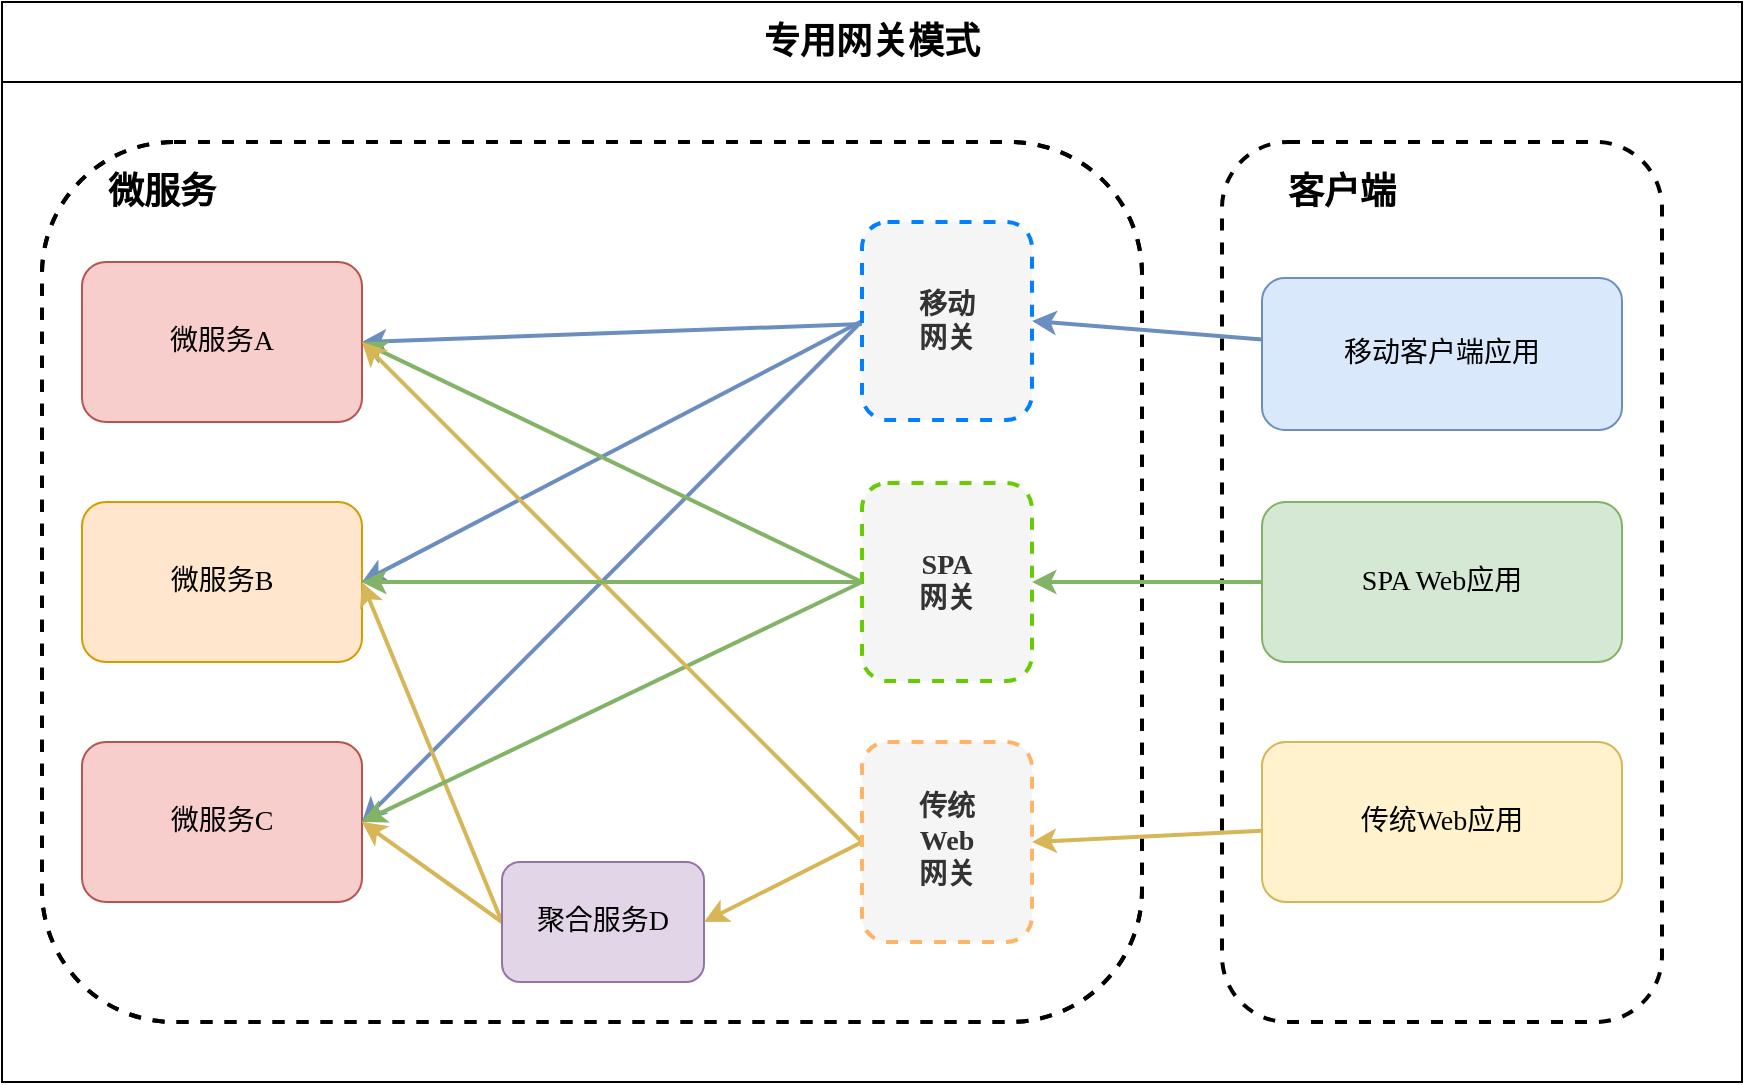 <mxfile version="13.6.2" type="device"><diagram id="HYc2uvDlB73rFiQLCLxc" name="第 1 页"><mxGraphModel dx="1088" dy="872" grid="1" gridSize="10" guides="1" tooltips="1" connect="1" arrows="1" fold="1" page="1" pageScale="1" pageWidth="827" pageHeight="1169" math="0" shadow="0"><root><mxCell id="0"/><mxCell id="1" parent="0"/><mxCell id="RZmLOugEBB4kpHokLTba-20" value="" style="rounded=1;whiteSpace=wrap;html=1;dashed=1;fillColor=none;fontFamily=Comic Sans MS;strokeWidth=2;" parent="1" vertex="1"><mxGeometry x="70" y="140" width="550" height="440" as="geometry"/></mxCell><mxCell id="EUIHVO4bDghtZlE5flod-21" value="" style="rounded=0;whiteSpace=wrap;html=1;fillColor=none;fontSize=18;fontFamily=Comic Sans MS;" parent="1" vertex="1"><mxGeometry x="50" y="70" width="870" height="540" as="geometry"/></mxCell><mxCell id="EUIHVO4bDghtZlE5flod-1" value="" style="rounded=1;whiteSpace=wrap;html=1;dashed=1;fillColor=none;fontFamily=Comic Sans MS;strokeWidth=2;" parent="1" vertex="1"><mxGeometry x="70" y="140" width="550" height="440" as="geometry"/></mxCell><mxCell id="EUIHVO4bDghtZlE5flod-2" value="微服务A" style="rounded=1;whiteSpace=wrap;html=1;fillColor=#f8cecc;strokeColor=#b85450;fontSize=14;fontFamily=Comic Sans MS;" parent="1" vertex="1"><mxGeometry x="90" y="200" width="140" height="80" as="geometry"/></mxCell><mxCell id="EUIHVO4bDghtZlE5flod-3" value="微服务B" style="rounded=1;whiteSpace=wrap;html=1;fillColor=#ffe6cc;strokeColor=#d79b00;fontSize=14;fontFamily=Comic Sans MS;" parent="1" vertex="1"><mxGeometry x="90" y="320" width="140" height="80" as="geometry"/></mxCell><mxCell id="EUIHVO4bDghtZlE5flod-7" value="微服务C" style="rounded=1;whiteSpace=wrap;html=1;fillColor=#f8cecc;strokeColor=#b85450;fontSize=14;fontFamily=Comic Sans MS;" parent="1" vertex="1"><mxGeometry x="90" y="440" width="140" height="80" as="geometry"/></mxCell><mxCell id="EUIHVO4bDghtZlE5flod-8" value="微服务" style="text;html=1;strokeColor=none;fillColor=none;align=center;verticalAlign=middle;whiteSpace=wrap;rounded=0;fontSize=18;fontStyle=1;fontFamily=Comic Sans MS;" parent="1" vertex="1"><mxGeometry x="90" y="150" width="80" height="30" as="geometry"/></mxCell><mxCell id="EUIHVO4bDghtZlE5flod-9" value="" style="rounded=1;whiteSpace=wrap;html=1;dashed=1;fillColor=none;fontFamily=Comic Sans MS;strokeWidth=2;" parent="1" vertex="1"><mxGeometry x="660" y="140" width="220" height="440" as="geometry"/></mxCell><mxCell id="RZmLOugEBB4kpHokLTba-11" style="orthogonalLoop=1;jettySize=auto;html=1;entryX=1;entryY=0.5;entryDx=0;entryDy=0;fillColor=#dae8fc;strokeColor=#6c8ebf;strokeWidth=2;" parent="1" source="EUIHVO4bDghtZlE5flod-10" target="ScUpA2mnb8qd_SUTSknH-1" edge="1"><mxGeometry relative="1" as="geometry"/></mxCell><mxCell id="EUIHVO4bDghtZlE5flod-10" value="移动客户端应用" style="rounded=1;whiteSpace=wrap;html=1;fillColor=#dae8fc;strokeColor=#6c8ebf;fontSize=14;fontFamily=Comic Sans MS;" parent="1" vertex="1"><mxGeometry x="680" y="208" width="180" height="76" as="geometry"/></mxCell><mxCell id="RZmLOugEBB4kpHokLTba-10" style="orthogonalLoop=1;jettySize=auto;html=1;entryX=1;entryY=0.5;entryDx=0;entryDy=0;fillColor=#d5e8d4;strokeColor=#82b366;strokeWidth=2;" parent="1" source="EUIHVO4bDghtZlE5flod-11" target="RZmLOugEBB4kpHokLTba-4" edge="1"><mxGeometry relative="1" as="geometry"/></mxCell><mxCell id="EUIHVO4bDghtZlE5flod-11" value="SPA Web应用" style="rounded=1;whiteSpace=wrap;html=1;fillColor=#d5e8d4;strokeColor=#82b366;fontSize=14;fontFamily=Comic Sans MS;" parent="1" vertex="1"><mxGeometry x="680" y="320" width="180" height="80" as="geometry"/></mxCell><mxCell id="RZmLOugEBB4kpHokLTba-9" style="orthogonalLoop=1;jettySize=auto;html=1;entryX=1;entryY=0.5;entryDx=0;entryDy=0;fillColor=#fff2cc;strokeColor=#d6b656;strokeWidth=2;" parent="1" source="EUIHVO4bDghtZlE5flod-12" target="RZmLOugEBB4kpHokLTba-5" edge="1"><mxGeometry relative="1" as="geometry"/></mxCell><mxCell id="EUIHVO4bDghtZlE5flod-12" value="传统Web应用" style="rounded=1;whiteSpace=wrap;html=1;fillColor=#fff2cc;strokeColor=#d6b656;fontSize=14;fontFamily=Comic Sans MS;" parent="1" vertex="1"><mxGeometry x="680" y="440" width="180" height="80" as="geometry"/></mxCell><mxCell id="EUIHVO4bDghtZlE5flod-13" value="客户端" style="text;html=1;strokeColor=none;fillColor=none;align=center;verticalAlign=middle;whiteSpace=wrap;rounded=0;fontSize=18;fontStyle=1;fontFamily=Comic Sans MS;" parent="1" vertex="1"><mxGeometry x="680" y="150" width="80" height="30" as="geometry"/></mxCell><mxCell id="EUIHVO4bDghtZlE5flod-23" value="" style="rounded=0;whiteSpace=wrap;html=1;fillColor=none;fontSize=18;fontFamily=Comic Sans MS;" parent="1" vertex="1"><mxGeometry x="50" y="70" width="870" height="40" as="geometry"/></mxCell><mxCell id="EUIHVO4bDghtZlE5flod-24" value="专用网关模式" style="text;html=1;strokeColor=none;fillColor=none;align=center;verticalAlign=middle;whiteSpace=wrap;rounded=0;fontSize=18;fontStyle=1;fontFamily=Comic Sans MS;" parent="1" vertex="1"><mxGeometry x="380" y="80" width="210" height="20" as="geometry"/></mxCell><mxCell id="RZmLOugEBB4kpHokLTba-24" style="orthogonalLoop=1;jettySize=auto;html=1;entryX=1;entryY=0.5;entryDx=0;entryDy=0;strokeWidth=2;fillColor=#dae8fc;strokeColor=#6c8ebf;" parent="1" source="ScUpA2mnb8qd_SUTSknH-1" target="EUIHVO4bDghtZlE5flod-2" edge="1"><mxGeometry relative="1" as="geometry"/></mxCell><mxCell id="RZmLOugEBB4kpHokLTba-25" style="orthogonalLoop=1;jettySize=auto;html=1;entryX=1;entryY=0.5;entryDx=0;entryDy=0;strokeWidth=2;fillColor=#dae8fc;strokeColor=#6c8ebf;exitX=0;exitY=0.5;exitDx=0;exitDy=0;" parent="1" source="ScUpA2mnb8qd_SUTSknH-1" target="EUIHVO4bDghtZlE5flod-3" edge="1"><mxGeometry relative="1" as="geometry"/></mxCell><mxCell id="RZmLOugEBB4kpHokLTba-26" style="orthogonalLoop=1;jettySize=auto;html=1;entryX=1;entryY=0.5;entryDx=0;entryDy=0;strokeWidth=2;fillColor=#dae8fc;strokeColor=#6c8ebf;exitX=0;exitY=0.5;exitDx=0;exitDy=0;" parent="1" source="ScUpA2mnb8qd_SUTSknH-1" target="EUIHVO4bDghtZlE5flod-7" edge="1"><mxGeometry relative="1" as="geometry"/></mxCell><mxCell id="ScUpA2mnb8qd_SUTSknH-1" value="移动&lt;br&gt;网关" style="rounded=1;whiteSpace=wrap;html=1;dashed=1;fillColor=#f5f5f5;fontColor=#333333;fontSize=14;fontFamily=Comic Sans MS;fontStyle=1;strokeColor=#007FFF;strokeWidth=2;" parent="1" vertex="1"><mxGeometry x="480" y="180" width="85" height="99" as="geometry"/></mxCell><mxCell id="RZmLOugEBB4kpHokLTba-7" style="orthogonalLoop=1;jettySize=auto;html=1;entryX=1;entryY=0.5;entryDx=0;entryDy=0;fillColor=#fff2cc;strokeColor=#d6b656;strokeWidth=2;exitX=0;exitY=0.5;exitDx=0;exitDy=0;" parent="1" target="EUIHVO4bDghtZlE5flod-3" edge="1" source="iJ8gV00IWY-lMPTm9iv1-1"><mxGeometry relative="1" as="geometry"><mxPoint x="330" y="540" as="sourcePoint"/></mxGeometry></mxCell><mxCell id="RZmLOugEBB4kpHokLTba-8" style="orthogonalLoop=1;jettySize=auto;html=1;entryX=1;entryY=0.5;entryDx=0;entryDy=0;fillColor=#fff2cc;strokeColor=#d6b656;strokeWidth=2;exitX=0;exitY=0.5;exitDx=0;exitDy=0;" parent="1" source="iJ8gV00IWY-lMPTm9iv1-1" target="EUIHVO4bDghtZlE5flod-7" edge="1"><mxGeometry relative="1" as="geometry"/></mxCell><mxCell id="iJ8gV00IWY-lMPTm9iv1-1" value="聚合服务D" style="rounded=1;whiteSpace=wrap;html=1;fillColor=#e1d5e7;strokeColor=#9673a6;fontSize=14;fontFamily=Comic Sans MS;" parent="1" vertex="1"><mxGeometry x="300" y="500" width="101" height="60" as="geometry"/></mxCell><mxCell id="RZmLOugEBB4kpHokLTba-14" style="edgeStyle=orthogonalEdgeStyle;curved=1;orthogonalLoop=1;jettySize=auto;html=1;entryX=1;entryY=0.5;entryDx=0;entryDy=0;fillColor=#d5e8d4;strokeColor=#82b366;" parent="1" source="RZmLOugEBB4kpHokLTba-4" target="EUIHVO4bDghtZlE5flod-3" edge="1"><mxGeometry relative="1" as="geometry"/></mxCell><mxCell id="RZmLOugEBB4kpHokLTba-21" style="orthogonalLoop=1;jettySize=auto;html=1;strokeWidth=2;fillColor=#d5e8d4;strokeColor=#82b366;entryX=1;entryY=0.5;entryDx=0;entryDy=0;" parent="1" edge="1" target="EUIHVO4bDghtZlE5flod-2"><mxGeometry relative="1" as="geometry"><mxPoint x="270" y="240" as="targetPoint"/><mxPoint x="480" y="360" as="sourcePoint"/></mxGeometry></mxCell><mxCell id="RZmLOugEBB4kpHokLTba-23" style="orthogonalLoop=1;jettySize=auto;html=1;entryX=1;entryY=0.5;entryDx=0;entryDy=0;strokeWidth=2;fillColor=#d5e8d4;strokeColor=#82b366;exitX=0;exitY=0.5;exitDx=0;exitDy=0;" parent="1" source="RZmLOugEBB4kpHokLTba-4" target="EUIHVO4bDghtZlE5flod-7" edge="1"><mxGeometry relative="1" as="geometry"/></mxCell><mxCell id="RZmLOugEBB4kpHokLTba-4" value="SPA&lt;br&gt;网关" style="rounded=1;whiteSpace=wrap;html=1;dashed=1;fillColor=#f5f5f5;fontColor=#333333;fontSize=14;fontFamily=Comic Sans MS;fontStyle=1;strokeWidth=2;strokeColor=#66CC00;" parent="1" vertex="1"><mxGeometry x="480" y="310.5" width="85" height="99" as="geometry"/></mxCell><mxCell id="RZmLOugEBB4kpHokLTba-12" style="orthogonalLoop=1;jettySize=auto;html=1;entryX=1;entryY=0.5;entryDx=0;entryDy=0;fillColor=#fff2cc;strokeColor=#d6b656;strokeWidth=2;exitX=0;exitY=0.5;exitDx=0;exitDy=0;" parent="1" source="RZmLOugEBB4kpHokLTba-5" target="EUIHVO4bDghtZlE5flod-2" edge="1"><mxGeometry relative="1" as="geometry"/></mxCell><mxCell id="RZmLOugEBB4kpHokLTba-22" style="orthogonalLoop=1;jettySize=auto;html=1;entryX=1;entryY=0.5;entryDx=0;entryDy=0;strokeWidth=2;fillColor=#fff2cc;strokeColor=#d6b656;exitX=0;exitY=0.5;exitDx=0;exitDy=0;" parent="1" source="RZmLOugEBB4kpHokLTba-5" target="iJ8gV00IWY-lMPTm9iv1-1" edge="1"><mxGeometry relative="1" as="geometry"/></mxCell><mxCell id="RZmLOugEBB4kpHokLTba-5" value="传统&lt;br&gt;Web&lt;br&gt;网关" style="rounded=1;whiteSpace=wrap;html=1;dashed=1;fillColor=#f5f5f5;fontColor=#333333;fontSize=14;fontFamily=Comic Sans MS;fontStyle=1;strokeColor=#FFB366;strokeWidth=2;" parent="1" vertex="1"><mxGeometry x="480" y="440" width="85" height="100" as="geometry"/></mxCell><mxCell id="RZmLOugEBB4kpHokLTba-19" style="edgeStyle=orthogonalEdgeStyle;curved=1;orthogonalLoop=1;jettySize=auto;html=1;entryX=1;entryY=0.5;entryDx=0;entryDy=0;fillColor=#d5e8d4;strokeColor=#82b366;strokeWidth=2;" parent="1" edge="1" target="EUIHVO4bDghtZlE5flod-3"><mxGeometry relative="1" as="geometry"><mxPoint x="480" y="360" as="sourcePoint"/><mxPoint x="270" y="360" as="targetPoint"/></mxGeometry></mxCell></root></mxGraphModel></diagram></mxfile>